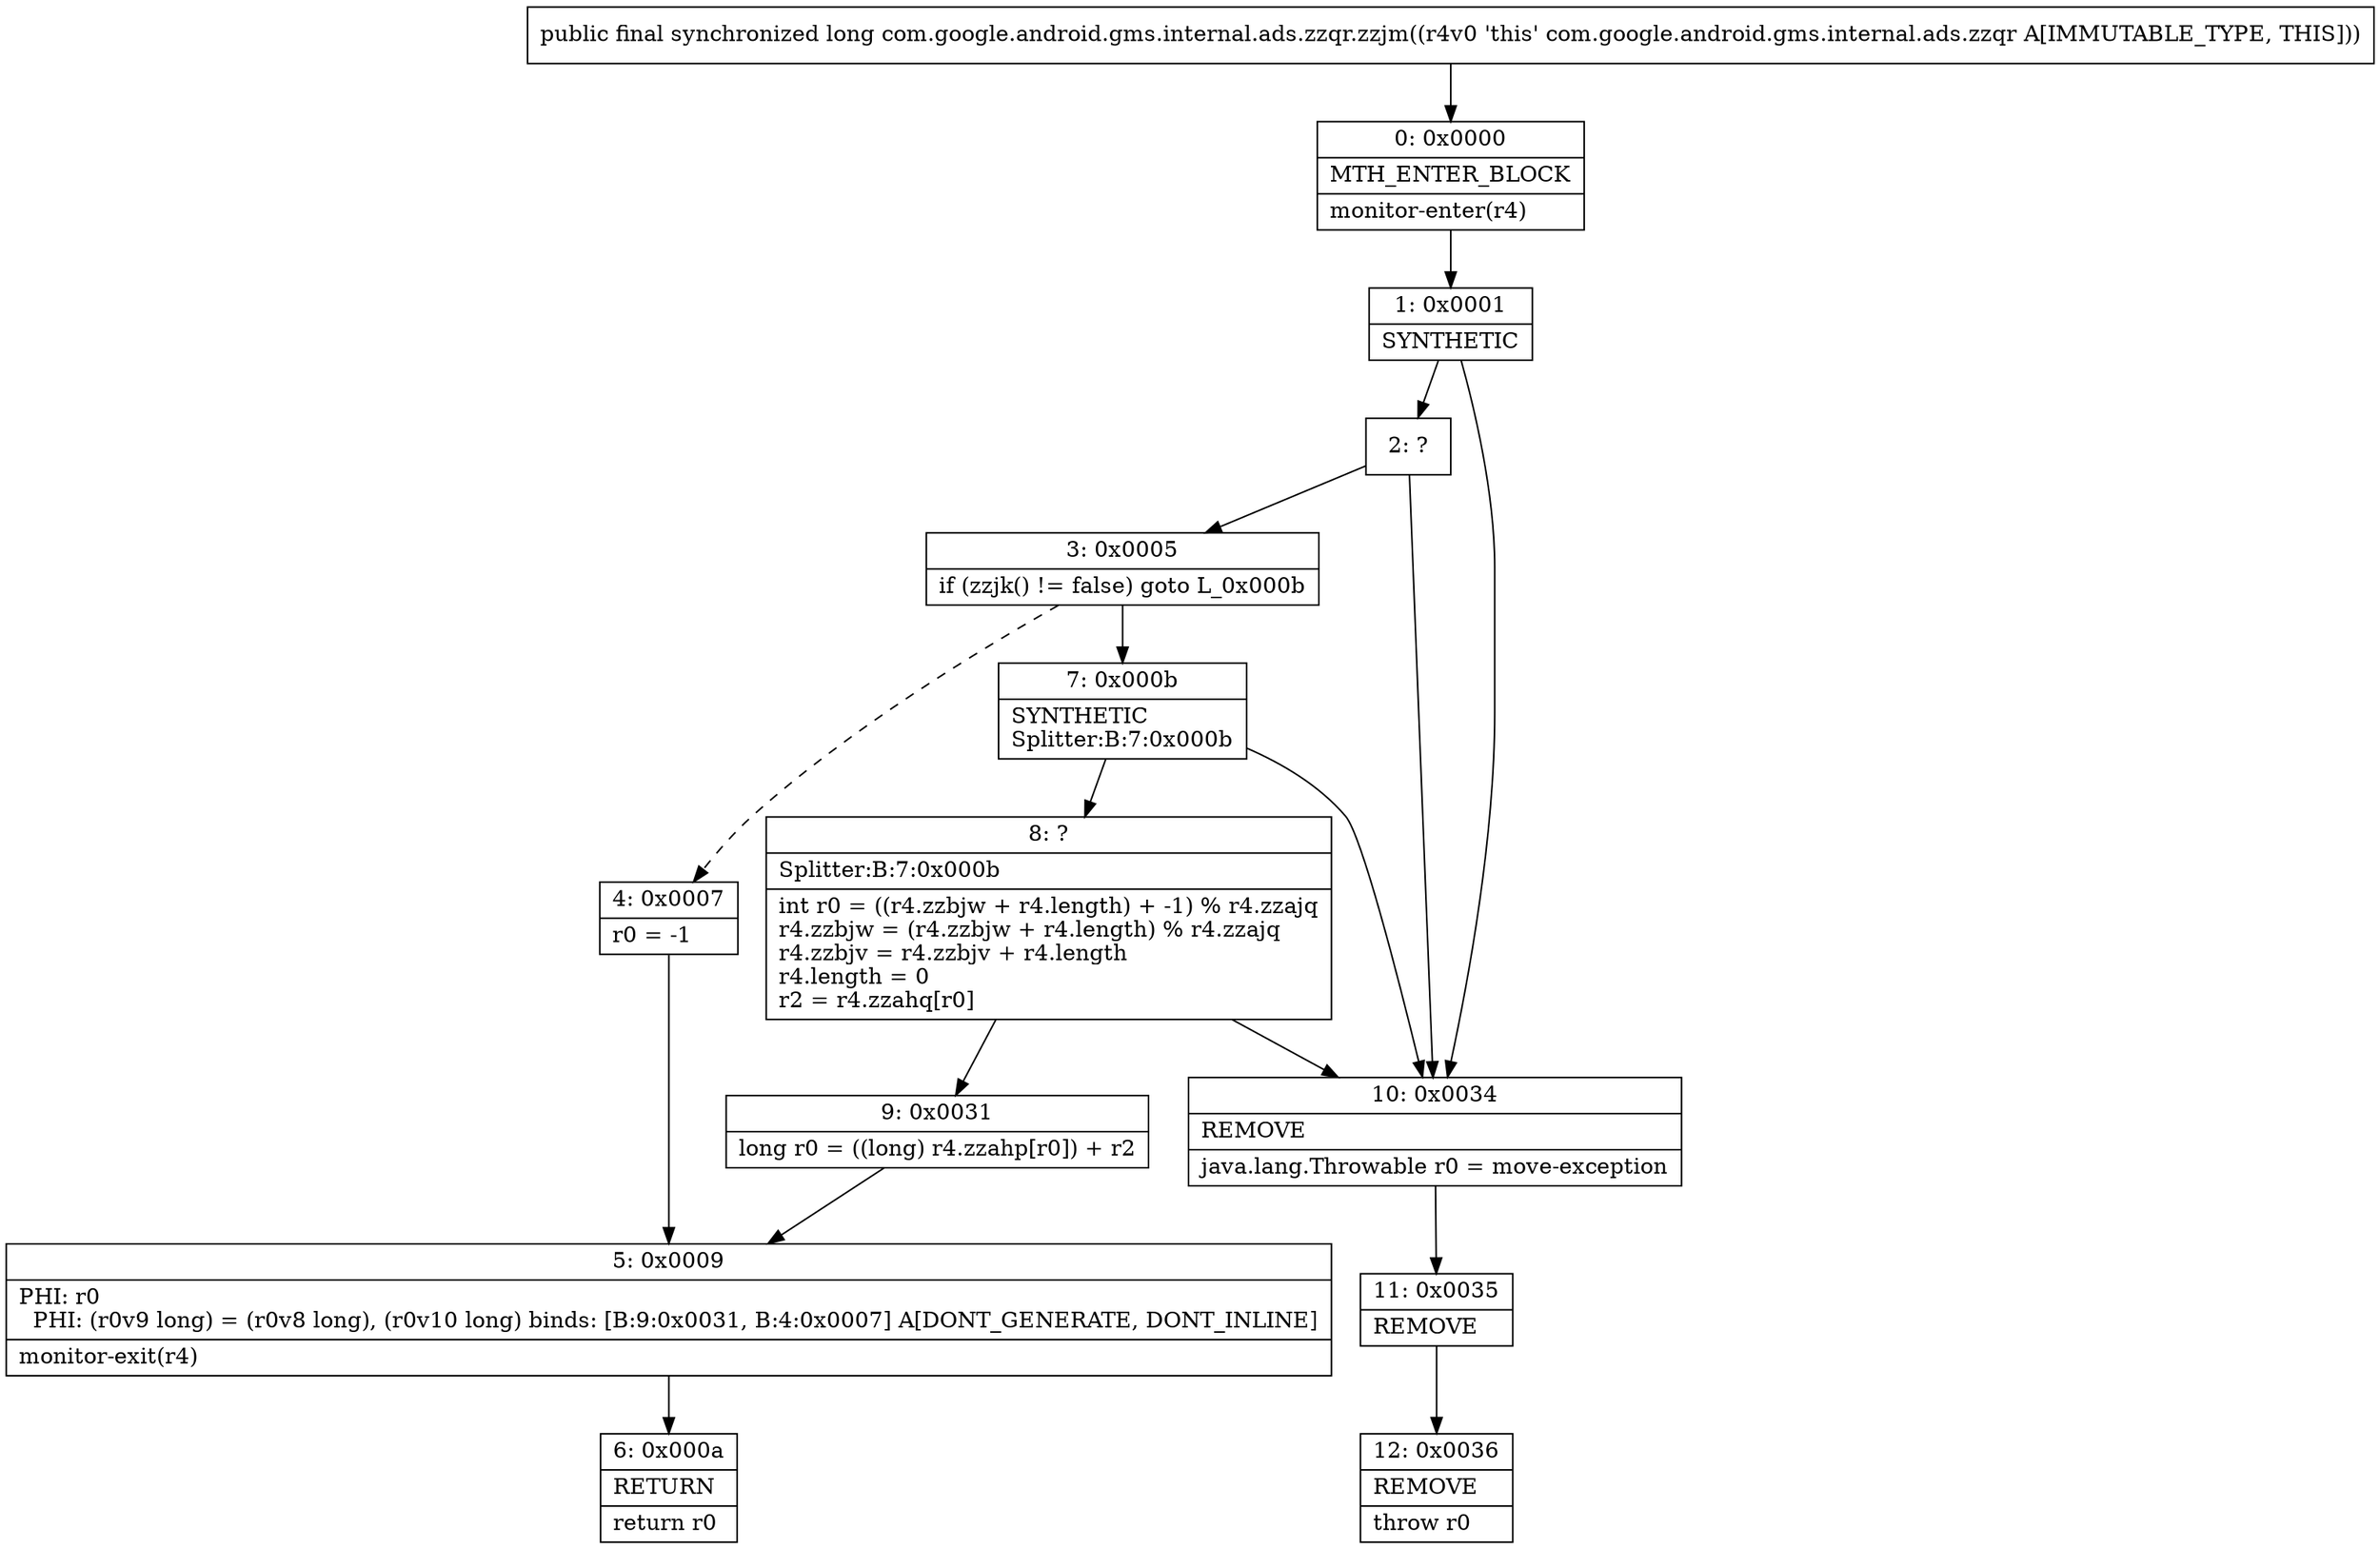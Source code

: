 digraph "CFG forcom.google.android.gms.internal.ads.zzqr.zzjm()J" {
Node_0 [shape=record,label="{0\:\ 0x0000|MTH_ENTER_BLOCK\l|monitor\-enter(r4)\l}"];
Node_1 [shape=record,label="{1\:\ 0x0001|SYNTHETIC\l}"];
Node_2 [shape=record,label="{2\:\ ?}"];
Node_3 [shape=record,label="{3\:\ 0x0005|if (zzjk() != false) goto L_0x000b\l}"];
Node_4 [shape=record,label="{4\:\ 0x0007|r0 = \-1\l}"];
Node_5 [shape=record,label="{5\:\ 0x0009|PHI: r0 \l  PHI: (r0v9 long) = (r0v8 long), (r0v10 long) binds: [B:9:0x0031, B:4:0x0007] A[DONT_GENERATE, DONT_INLINE]\l|monitor\-exit(r4)\l}"];
Node_6 [shape=record,label="{6\:\ 0x000a|RETURN\l|return r0\l}"];
Node_7 [shape=record,label="{7\:\ 0x000b|SYNTHETIC\lSplitter:B:7:0x000b\l}"];
Node_8 [shape=record,label="{8\:\ ?|Splitter:B:7:0x000b\l|int r0 = ((r4.zzbjw + r4.length) + \-1) % r4.zzajq\lr4.zzbjw = (r4.zzbjw + r4.length) % r4.zzajq\lr4.zzbjv = r4.zzbjv + r4.length\lr4.length = 0\lr2 = r4.zzahq[r0]\l}"];
Node_9 [shape=record,label="{9\:\ 0x0031|long r0 = ((long) r4.zzahp[r0]) + r2\l}"];
Node_10 [shape=record,label="{10\:\ 0x0034|REMOVE\l|java.lang.Throwable r0 = move\-exception\l}"];
Node_11 [shape=record,label="{11\:\ 0x0035|REMOVE\l}"];
Node_12 [shape=record,label="{12\:\ 0x0036|REMOVE\l|throw r0\l}"];
MethodNode[shape=record,label="{public final synchronized long com.google.android.gms.internal.ads.zzqr.zzjm((r4v0 'this' com.google.android.gms.internal.ads.zzqr A[IMMUTABLE_TYPE, THIS])) }"];
MethodNode -> Node_0;
Node_0 -> Node_1;
Node_1 -> Node_2;
Node_1 -> Node_10;
Node_2 -> Node_10;
Node_2 -> Node_3;
Node_3 -> Node_4[style=dashed];
Node_3 -> Node_7;
Node_4 -> Node_5;
Node_5 -> Node_6;
Node_7 -> Node_8;
Node_7 -> Node_10;
Node_8 -> Node_9;
Node_8 -> Node_10;
Node_9 -> Node_5;
Node_10 -> Node_11;
Node_11 -> Node_12;
}

